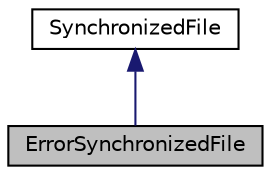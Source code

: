 digraph "ErrorSynchronizedFile"
{
 // LATEX_PDF_SIZE
  edge [fontname="Helvetica",fontsize="10",labelfontname="Helvetica",labelfontsize="10"];
  node [fontname="Helvetica",fontsize="10",shape=record];
  Node1 [label="ErrorSynchronizedFile",height=0.2,width=0.4,color="black", fillcolor="grey75", style="filled", fontcolor="black",tooltip=" "];
  Node2 -> Node1 [dir="back",color="midnightblue",fontsize="10",style="solid",fontname="Helvetica"];
  Node2 [label="SynchronizedFile",height=0.2,width=0.4,color="black", fillcolor="white", style="filled",URL="$de/d22/class_synchronized_file.html",tooltip="Multi-thread-safe file class."];
}
